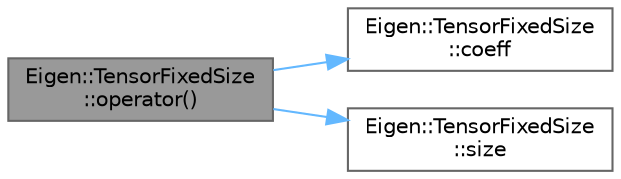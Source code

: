 digraph "Eigen::TensorFixedSize::operator()"
{
 // LATEX_PDF_SIZE
  bgcolor="transparent";
  edge [fontname=Helvetica,fontsize=10,labelfontname=Helvetica,labelfontsize=10];
  node [fontname=Helvetica,fontsize=10,shape=box,height=0.2,width=0.4];
  rankdir="LR";
  Node1 [id="Node000001",label="Eigen::TensorFixedSize\l::operator()",height=0.2,width=0.4,color="gray40", fillcolor="grey60", style="filled", fontcolor="black",tooltip=" "];
  Node1 -> Node2 [id="edge3_Node000001_Node000002",color="steelblue1",style="solid",tooltip=" "];
  Node2 [id="Node000002",label="Eigen::TensorFixedSize\l::coeff",height=0.2,width=0.4,color="grey40", fillcolor="white", style="filled",URL="$class_eigen_1_1_tensor_fixed_size.html#ac0c5ed32da137604e4c1be52688d7bc4",tooltip=" "];
  Node1 -> Node3 [id="edge4_Node000001_Node000003",color="steelblue1",style="solid",tooltip=" "];
  Node3 [id="Node000003",label="Eigen::TensorFixedSize\l::size",height=0.2,width=0.4,color="grey40", fillcolor="white", style="filled",URL="$class_eigen_1_1_tensor_fixed_size.html#a96dd0e6a1d15323384f1600b512a9fac",tooltip=" "];
}
